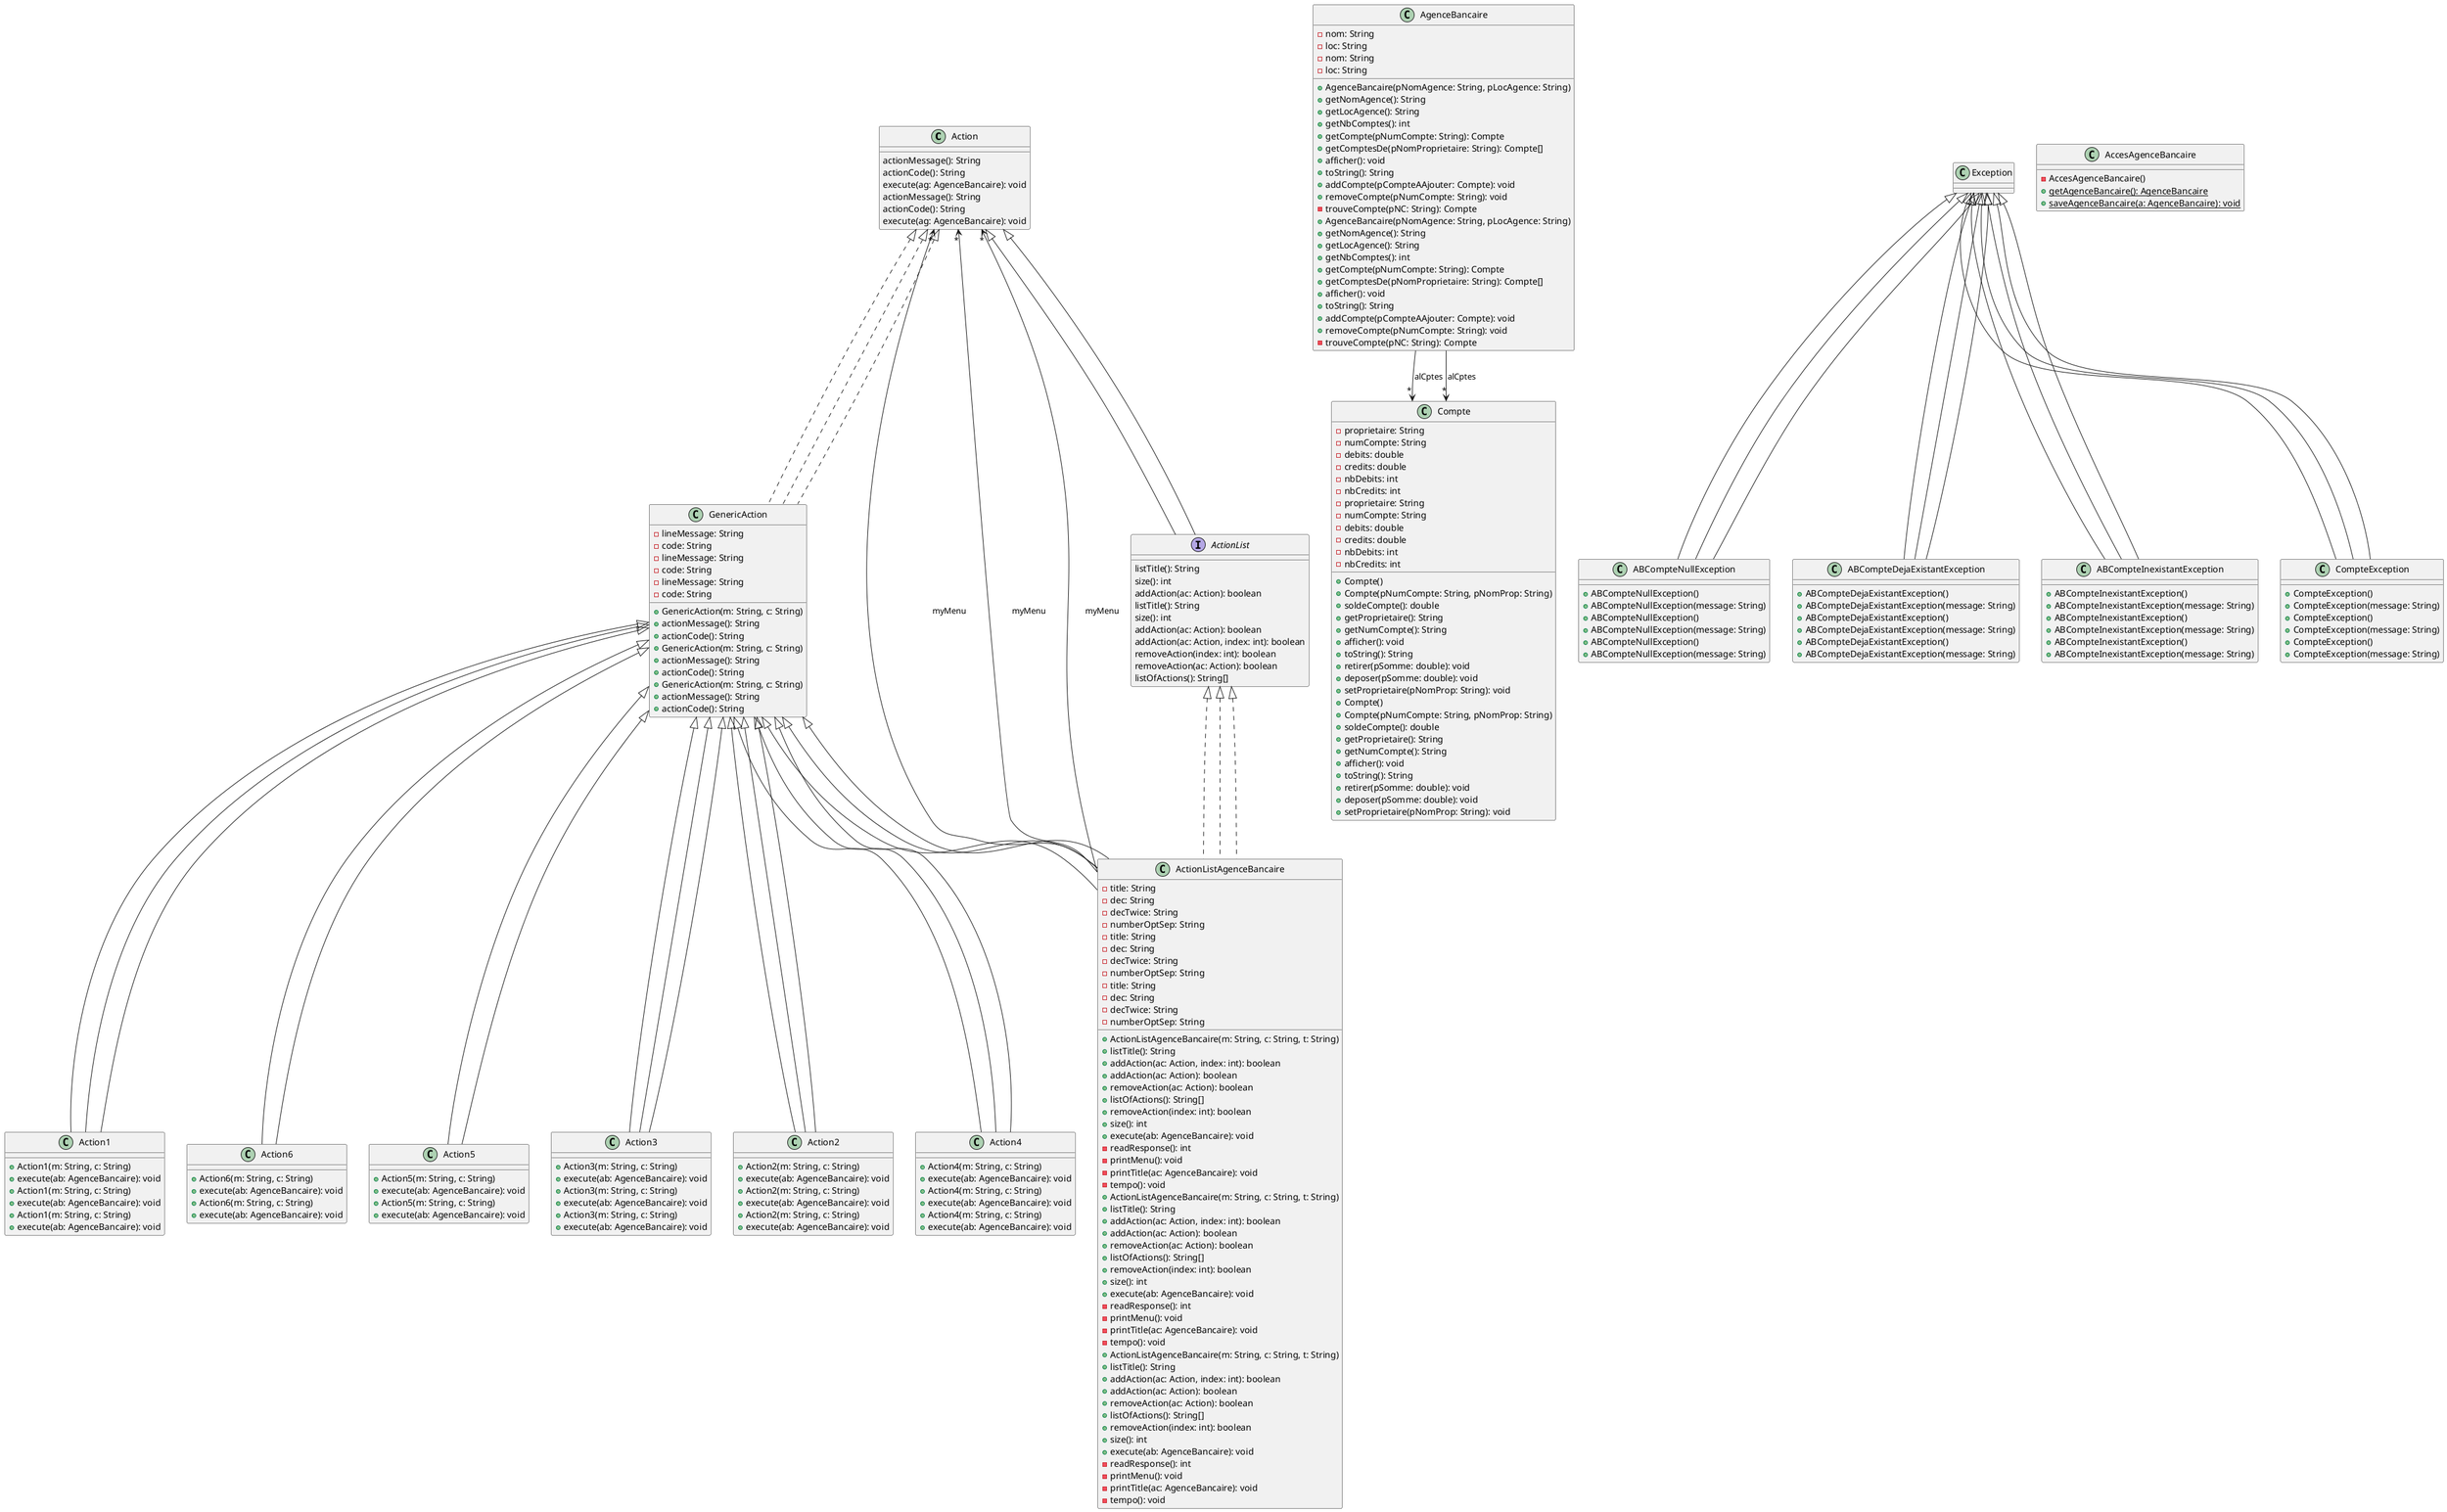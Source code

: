 @startuml
interface Action [[java:action.Action]] {
	actionMessage(): String
	actionCode(): String
	execute(ag: AgenceBancaire): void
}
interface ActionList [[java:action.ActionList]] {
	listTitle(): String
	size(): int
	addAction(ac: Action): boolean
}
Action <|-- ActionList

class Action3 [[java:application.action.Action3]] {
	+Action3(m: String, c: String)
	+execute(ab: AgenceBancaire): void
}

GenericAction <|-- Action3

class Action2 [[java:application.action.Action2]] {
	+Action2(m: String, c: String)
	+execute(ab: AgenceBancaire): void
}

GenericAction <|-- Action2

class Action4 [[java:application.action.Action4]] {
	+Action4(m: String, c: String)
	+execute(ab: AgenceBancaire): void
}

GenericAction <|-- Action4

class Action1 [[java:application.action.Action1]] {
	+Action1(m: String, c: String)
	+execute(ab: AgenceBancaire): void
}

GenericAction <|-- Action1

abstract class GenericAction [[java:application.action.GenericAction]] {
	-lineMessage: String
	-code: String
	+GenericAction(m: String, c: String)
	+actionMessage(): String
	+actionCode(): String
}
interface Action {
}
Action <|.. GenericAction
class ActionListAgenceBancaire [[java:application.actionlist.ActionListAgenceBancaire]] {
	-title: String
	-dec: String
	-decTwice: String
	-numberOptSep: String
	+ActionListAgenceBancaire(m: String, c: String, t: String)
	+listTitle(): String
	+addAction(ac: Action, index: int): boolean
	+addAction(ac: Action): boolean
	+removeAction(ac: Action): boolean
	+listOfActions(): String[]
	+removeAction(index: int): boolean
	+size(): int
	+execute(ab: AgenceBancaire): void
	-readResponse(): int
	-printMenu(): void
	-printTitle(ac: AgenceBancaire): void
	-tempo(): void
}
class Action {
}
ActionListAgenceBancaire --> "*" Action : myMenu
class GenericAction {
}
GenericAction <|-- ActionListAgenceBancaire
interface ActionList {
}
ActionList <|.. ActionListAgenceBancaire
class Action3 [[java:application.action.Action3]] {
	+Action3(m: String, c: String)
	+execute(ab: AgenceBancaire): void
}
class GenericAction {
}
GenericAction <|-- Action3
class Action2 [[java:application.action.Action2]] {
	+Action2(m: String, c: String)
	+execute(ab: AgenceBancaire): void
}
class GenericAction {
}
GenericAction <|-- Action2
class Action4 [[java:application.action.Action4]] {
	+Action4(m: String, c: String)
	+execute(ab: AgenceBancaire): void
}
class GenericAction {
}
GenericAction <|-- Action4
class Action6 [[java:application.action.Action6]] {
	+Action6(m: String, c: String)
	+execute(ab: AgenceBancaire): void
}
class GenericAction {
}
GenericAction <|-- Action6
class Action5 [[java:application.action.Action5]] {
	+Action5(m: String, c: String)
	+execute(ab: AgenceBancaire): void
}
class GenericAction {
}
GenericAction <|-- Action5
class Action1 [[java:application.action.Action1]] {
	+Action1(m: String, c: String)
	+execute(ab: AgenceBancaire): void
}
class GenericAction {
}
GenericAction <|-- Action1
abstract class GenericAction [[java:application.action.GenericAction]] {
	-lineMessage: String
	-code: String
	+GenericAction(m: String, c: String)
	+actionMessage(): String
	+actionCode(): String
}
interface Action {
}
Action <|.. GenericAction
class ActionListAgenceBancaire [[java:application.actionlist.ActionListAgenceBancaire]] {
	-title: String
	-dec: String
	-decTwice: String
	-numberOptSep: String
	+ActionListAgenceBancaire(m: String, c: String, t: String)
	+listTitle(): String
	+addAction(ac: Action, index: int): boolean
	+addAction(ac: Action): boolean
	+removeAction(ac: Action): boolean
	+listOfActions(): String[]
	+removeAction(index: int): boolean
	+size(): int
	+execute(ab: AgenceBancaire): void
	-readResponse(): int
	-printMenu(): void
	-printTitle(ac: AgenceBancaire): void
	-tempo(): void
}
class Action {
}
ActionListAgenceBancaire --> "*" Action : myMenu
class GenericAction {
}
GenericAction <|-- ActionListAgenceBancaire
interface ActionList {
}
ActionList <|.. ActionListAgenceBancaire
class AgenceBancaire [[java:banque.AgenceBancaire]] {
	-nom: String
	-loc: String
	+AgenceBancaire(pNomAgence: String, pLocAgence: String)
	+getNomAgence(): String
	+getLocAgence(): String
	+getNbComptes(): int
	+getCompte(pNumCompte: String): Compte
	+getComptesDe(pNomProprietaire: String): Compte[]
	+afficher(): void
	+toString(): String
	+addCompte(pCompteAAjouter: Compte): void
	+removeCompte(pNumCompte: String): void
	-trouveCompte(pNC: String): Compte
}
class Compte {
}
AgenceBancaire --> "*" Compte : alCptes
class Compte [[java:banque.Compte]] {
	-proprietaire: String
	-numCompte: String
	-debits: double
	-credits: double
	-nbDebits: int
	-nbCredits: int
	+Compte()
	+Compte(pNumCompte: String, pNomProp: String)
	+soldeCompte(): double
	+getProprietaire(): String
	+getNumCompte(): String
	+afficher(): void
	+toString(): String
	+retirer(pSomme: double): void
	+deposer(pSomme: double): void
	+setProprietaire(pNomProp: String): void
}
class ABCompteNullException [[java:banque.exception.ABCompteNullException]] {
	+ABCompteNullException()
	+ABCompteNullException(message: String)
}
class Exception {
}
Exception <|-- ABCompteNullException
class ABCompteDejaExistantException [[java:banque.exception.ABCompteDejaExistantException]] {
	+ABCompteDejaExistantException()
	+ABCompteDejaExistantException(message: String)
}
class Exception {
}
Exception <|-- ABCompteDejaExistantException
class ABCompteInexistantException [[java:banque.exception.ABCompteInexistantException]] {
	+ABCompteInexistantException()
	+ABCompteInexistantException(message: String)
}
class Exception {
}
Exception <|-- ABCompteInexistantException
class CompteException [[java:banque.exception.CompteException]] {
	+CompteException()
	+CompteException(message: String)
}
class Exception {
}
Exception <|-- CompteException
class ABCompteNullException [[java:banque.exception.ABCompteNullException]] {
	+ABCompteNullException()
	+ABCompteNullException(message: String)
}
class Exception {
}
Exception <|-- ABCompteNullException
class ABCompteDejaExistantException [[java:banque.exception.ABCompteDejaExistantException]] {
	+ABCompteDejaExistantException()
	+ABCompteDejaExistantException(message: String)
}
class Exception {
}
Exception <|-- ABCompteDejaExistantException
class ABCompteInexistantException [[java:banque.exception.ABCompteInexistantException]] {
	+ABCompteInexistantException()
	+ABCompteInexistantException(message: String)
}
class Exception {
}
Exception <|-- ABCompteInexistantException
class CompteException [[java:banque.exception.CompteException]] {
	+CompteException()
	+CompteException(message: String)
}
class Exception {
}
Exception <|-- CompteException
interface Action [[java:action.Action]] {
	actionMessage(): String
	actionCode(): String
	execute(ag: AgenceBancaire): void
}
interface ActionList [[java:action.ActionList]] {
	listTitle(): String
	size(): int
	addAction(ac: Action): boolean
	addAction(ac: Action, index: int): boolean
	removeAction(index: int): boolean
	removeAction(ac: Action): boolean
	listOfActions(): String[]
}
interface Action {
}
Action <|-- ActionList
class AccesAgenceBancaire [[java:application.AccesAgenceBancaire]] {
	-AccesAgenceBancaire()
	+{static} getAgenceBancaire(): AgenceBancaire
	+{static} saveAgenceBancaire(a: AgenceBancaire): void
}
class Action3 [[java:application.action.Action3]] {
	+Action3(m: String, c: String)
	+execute(ab: AgenceBancaire): void
}
class GenericAction {
}
GenericAction <|-- Action3
class Action2 [[java:application.action.Action2]] {
	+Action2(m: String, c: String)
	+execute(ab: AgenceBancaire): void
}
class GenericAction {
}
GenericAction <|-- Action2
class Action4 [[java:application.action.Action4]] {
	+Action4(m: String, c: String)
	+execute(ab: AgenceBancaire): void
}
class GenericAction {
}
GenericAction <|-- Action4
class Action6 [[java:application.action.Action6]] {
	+Action6(m: String, c: String)
	+execute(ab: AgenceBancaire): void
}
class GenericAction {
}
GenericAction <|-- Action6
class Action5 [[java:application.action.Action5]] {
	+Action5(m: String, c: String)
	+execute(ab: AgenceBancaire): void
}
class GenericAction {
}
GenericAction <|-- Action5
class Action1 [[java:application.action.Action1]] {
	+Action1(m: String, c: String)
	+execute(ab: AgenceBancaire): void
}
class GenericAction {
}
GenericAction <|-- Action1
abstract class GenericAction [[java:application.action.GenericAction]] {
	-lineMessage: String
	-code: String
	+GenericAction(m: String, c: String)
	+actionMessage(): String
	+actionCode(): String
}
interface Action {
}
Action <|.. GenericAction
class ActionListAgenceBancaire [[java:application.actionlist.ActionListAgenceBancaire]] {
	-title: String
	-dec: String
	-decTwice: String
	-numberOptSep: String
	+ActionListAgenceBancaire(m: String, c: String, t: String)
	+listTitle(): String
	+addAction(ac: Action, index: int): boolean
	+addAction(ac: Action): boolean
	+removeAction(ac: Action): boolean
	+listOfActions(): String[]
	+removeAction(index: int): boolean
	+size(): int
	+execute(ab: AgenceBancaire): void
	-readResponse(): int
	-printMenu(): void
	-printTitle(ac: AgenceBancaire): void
	-tempo(): void
}
class Action {
}
ActionListAgenceBancaire --> "*" Action : myMenu
class GenericAction {
}
GenericAction <|-- ActionListAgenceBancaire
interface ActionList {
}
ActionList <|.. ActionListAgenceBancaire
class AgenceBancaire [[java:banque.AgenceBancaire]] {
	-nom: String
	-loc: String
	+AgenceBancaire(pNomAgence: String, pLocAgence: String)
	+getNomAgence(): String
	+getLocAgence(): String
	+getNbComptes(): int
	+getCompte(pNumCompte: String): Compte
	+getComptesDe(pNomProprietaire: String): Compte[]
	+afficher(): void
	+toString(): String
	+addCompte(pCompteAAjouter: Compte): void
	+removeCompte(pNumCompte: String): void
	-trouveCompte(pNC: String): Compte
}
class Compte {
}
AgenceBancaire --> "*" Compte : alCptes
class Compte [[java:banque.Compte]] {
	-proprietaire: String
	-numCompte: String
	-debits: double
	-credits: double
	-nbDebits: int
	-nbCredits: int
	+Compte()
	+Compte(pNumCompte: String, pNomProp: String)
	+soldeCompte(): double
	+getProprietaire(): String
	+getNumCompte(): String
	+afficher(): void
	+toString(): String
	+retirer(pSomme: double): void
	+deposer(pSomme: double): void
	+setProprietaire(pNomProp: String): void
}
class ABCompteNullException [[java:banque.exception.ABCompteNullException]] {
	+ABCompteNullException()
	+ABCompteNullException(message: String)
}
class Exception {
}
Exception <|-- ABCompteNullException
class ABCompteDejaExistantException [[java:banque.exception.ABCompteDejaExistantException]] {
	+ABCompteDejaExistantException()
	+ABCompteDejaExistantException(message: String)
}
class Exception {
}
Exception <|-- ABCompteDejaExistantException
class ABCompteInexistantException [[java:banque.exception.ABCompteInexistantException]] {
	+ABCompteInexistantException()
	+ABCompteInexistantException(message: String)
}
class Exception {
}
Exception <|-- ABCompteInexistantException
class CompteException [[java:banque.exception.CompteException]] {
	+CompteException()
	+CompteException(message: String)
}
class Exception {
}
Exception <|-- CompteException
@enduml